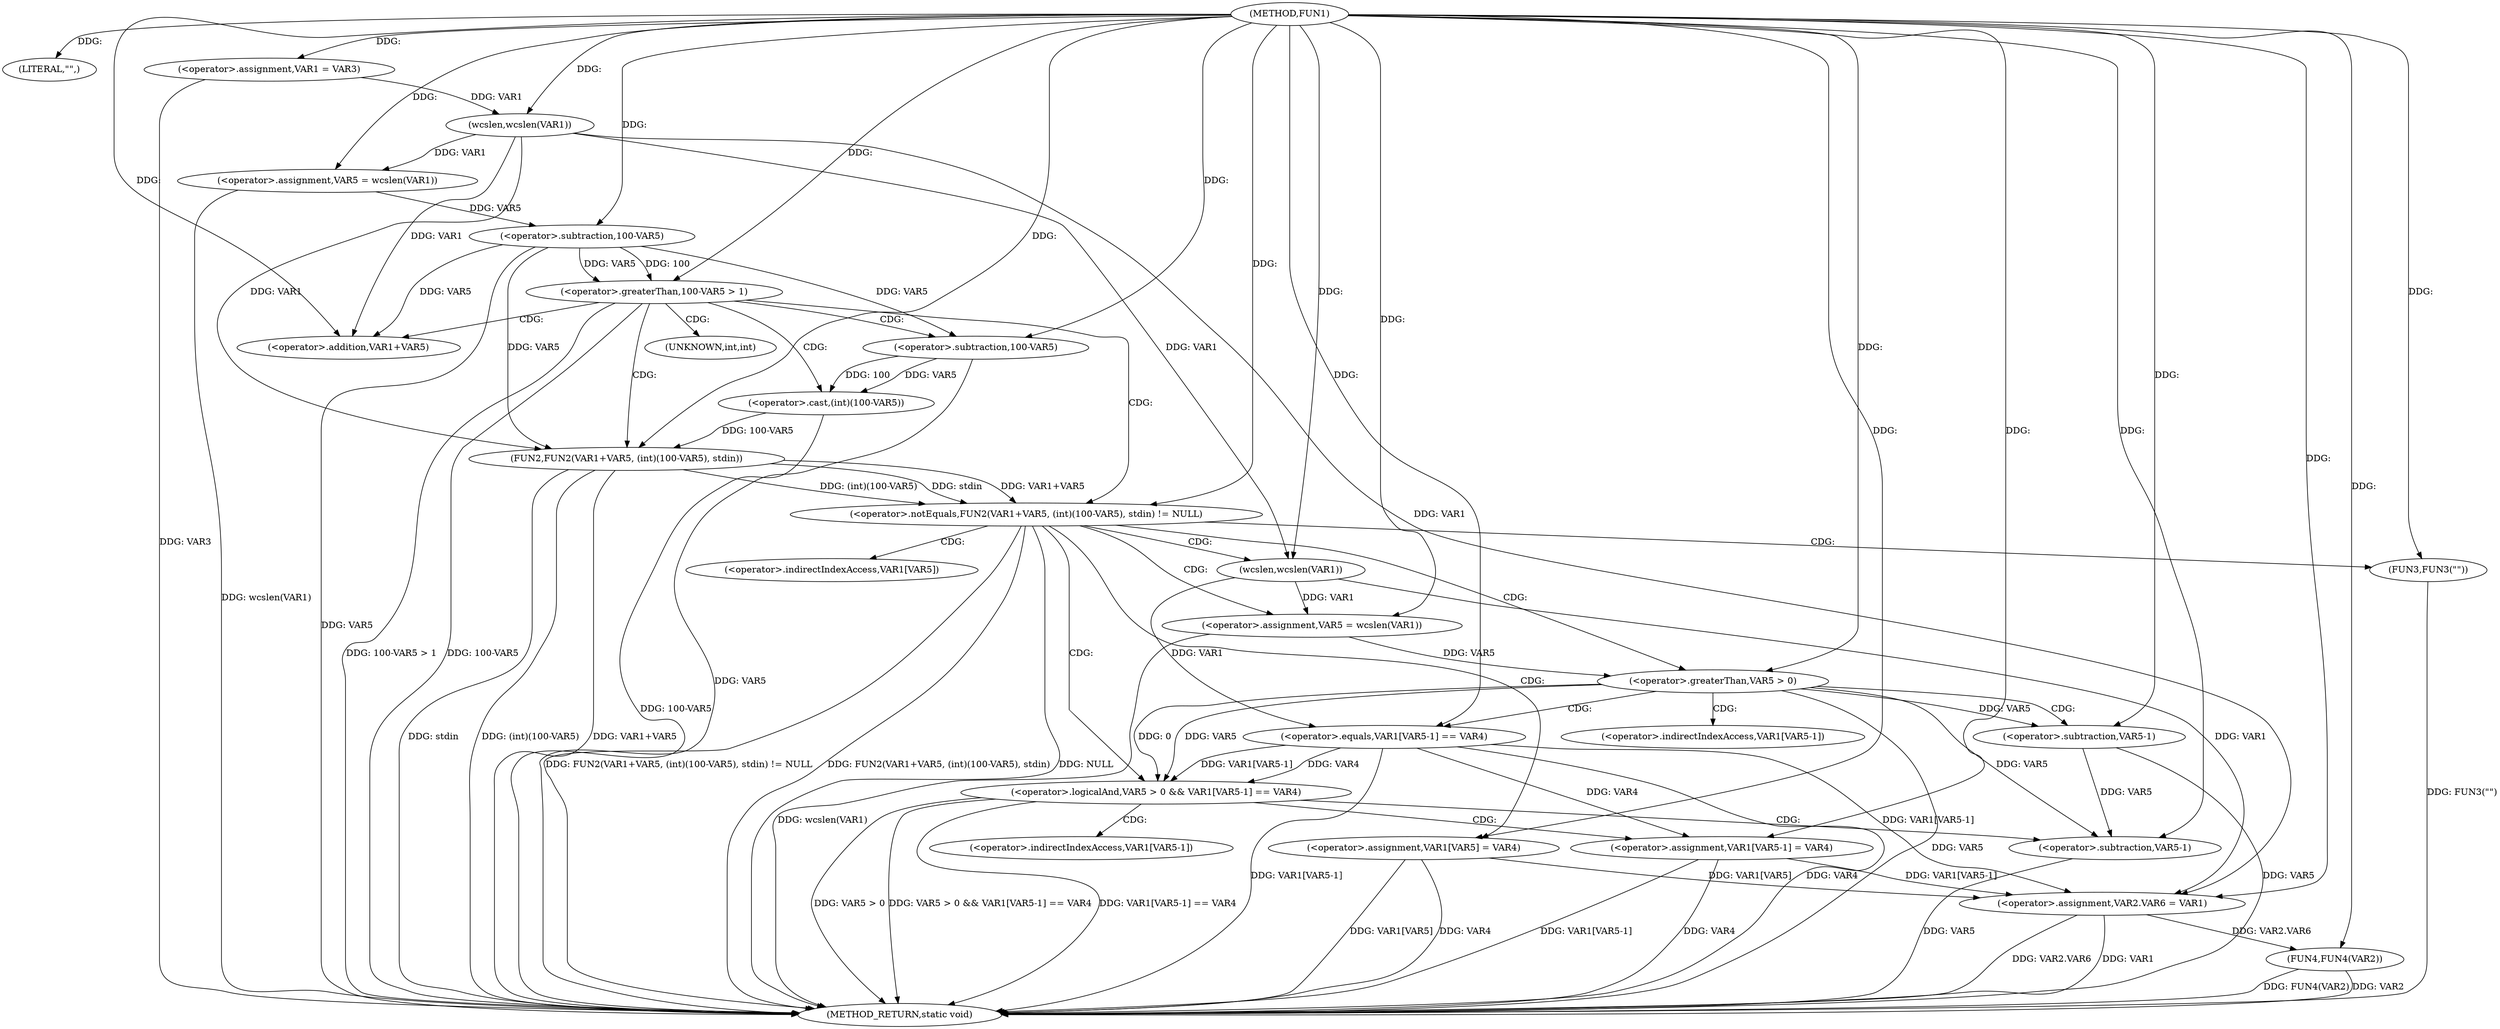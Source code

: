 digraph FUN1 {  
"1000100" [label = "(METHOD,FUN1)" ]
"1000175" [label = "(METHOD_RETURN,static void)" ]
"1000104" [label = "(LITERAL,\"\",)" ]
"1000105" [label = "(<operator>.assignment,VAR1 = VAR3)" ]
"1000110" [label = "(<operator>.assignment,VAR5 = wcslen(VAR1))" ]
"1000112" [label = "(wcslen,wcslen(VAR1))" ]
"1000115" [label = "(<operator>.greaterThan,100-VAR5 > 1)" ]
"1000116" [label = "(<operator>.subtraction,100-VAR5)" ]
"1000122" [label = "(<operator>.notEquals,FUN2(VAR1+VAR5, (int)(100-VAR5), stdin) != NULL)" ]
"1000123" [label = "(FUN2,FUN2(VAR1+VAR5, (int)(100-VAR5), stdin))" ]
"1000124" [label = "(<operator>.addition,VAR1+VAR5)" ]
"1000127" [label = "(<operator>.cast,(int)(100-VAR5))" ]
"1000129" [label = "(<operator>.subtraction,100-VAR5)" ]
"1000135" [label = "(<operator>.assignment,VAR5 = wcslen(VAR1))" ]
"1000137" [label = "(wcslen,wcslen(VAR1))" ]
"1000140" [label = "(<operator>.logicalAnd,VAR5 > 0 && VAR1[VAR5-1] == VAR4)" ]
"1000141" [label = "(<operator>.greaterThan,VAR5 > 0)" ]
"1000144" [label = "(<operator>.equals,VAR1[VAR5-1] == VAR4)" ]
"1000147" [label = "(<operator>.subtraction,VAR5-1)" ]
"1000152" [label = "(<operator>.assignment,VAR1[VAR5-1] = VAR4)" ]
"1000155" [label = "(<operator>.subtraction,VAR5-1)" ]
"1000161" [label = "(FUN3,FUN3(\"\"))" ]
"1000163" [label = "(<operator>.assignment,VAR1[VAR5] = VAR4)" ]
"1000168" [label = "(<operator>.assignment,VAR2.VAR6 = VAR1)" ]
"1000173" [label = "(FUN4,FUN4(VAR2))" ]
"1000128" [label = "(UNKNOWN,int,int)" ]
"1000145" [label = "(<operator>.indirectIndexAccess,VAR1[VAR5-1])" ]
"1000153" [label = "(<operator>.indirectIndexAccess,VAR1[VAR5-1])" ]
"1000164" [label = "(<operator>.indirectIndexAccess,VAR1[VAR5])" ]
  "1000105" -> "1000175"  [ label = "DDG: VAR3"] 
  "1000168" -> "1000175"  [ label = "DDG: VAR2.VAR6"] 
  "1000115" -> "1000175"  [ label = "DDG: 100-VAR5 > 1"] 
  "1000147" -> "1000175"  [ label = "DDG: VAR5"] 
  "1000116" -> "1000175"  [ label = "DDG: VAR5"] 
  "1000144" -> "1000175"  [ label = "DDG: VAR4"] 
  "1000155" -> "1000175"  [ label = "DDG: VAR5"] 
  "1000163" -> "1000175"  [ label = "DDG: VAR1[VAR5]"] 
  "1000168" -> "1000175"  [ label = "DDG: VAR1"] 
  "1000141" -> "1000175"  [ label = "DDG: VAR5"] 
  "1000122" -> "1000175"  [ label = "DDG: FUN2(VAR1+VAR5, (int)(100-VAR5), stdin)"] 
  "1000123" -> "1000175"  [ label = "DDG: stdin"] 
  "1000140" -> "1000175"  [ label = "DDG: VAR5 > 0"] 
  "1000140" -> "1000175"  [ label = "DDG: VAR5 > 0 && VAR1[VAR5-1] == VAR4"] 
  "1000127" -> "1000175"  [ label = "DDG: 100-VAR5"] 
  "1000152" -> "1000175"  [ label = "DDG: VAR4"] 
  "1000140" -> "1000175"  [ label = "DDG: VAR1[VAR5-1] == VAR4"] 
  "1000163" -> "1000175"  [ label = "DDG: VAR4"] 
  "1000123" -> "1000175"  [ label = "DDG: (int)(100-VAR5)"] 
  "1000152" -> "1000175"  [ label = "DDG: VAR1[VAR5-1]"] 
  "1000122" -> "1000175"  [ label = "DDG: NULL"] 
  "1000110" -> "1000175"  [ label = "DDG: wcslen(VAR1)"] 
  "1000173" -> "1000175"  [ label = "DDG: FUN4(VAR2)"] 
  "1000122" -> "1000175"  [ label = "DDG: FUN2(VAR1+VAR5, (int)(100-VAR5), stdin) != NULL"] 
  "1000144" -> "1000175"  [ label = "DDG: VAR1[VAR5-1]"] 
  "1000161" -> "1000175"  [ label = "DDG: FUN3(\"\")"] 
  "1000115" -> "1000175"  [ label = "DDG: 100-VAR5"] 
  "1000173" -> "1000175"  [ label = "DDG: VAR2"] 
  "1000135" -> "1000175"  [ label = "DDG: wcslen(VAR1)"] 
  "1000129" -> "1000175"  [ label = "DDG: VAR5"] 
  "1000123" -> "1000175"  [ label = "DDG: VAR1+VAR5"] 
  "1000100" -> "1000104"  [ label = "DDG: "] 
  "1000100" -> "1000105"  [ label = "DDG: "] 
  "1000112" -> "1000110"  [ label = "DDG: VAR1"] 
  "1000100" -> "1000110"  [ label = "DDG: "] 
  "1000105" -> "1000112"  [ label = "DDG: VAR1"] 
  "1000100" -> "1000112"  [ label = "DDG: "] 
  "1000116" -> "1000115"  [ label = "DDG: 100"] 
  "1000116" -> "1000115"  [ label = "DDG: VAR5"] 
  "1000100" -> "1000116"  [ label = "DDG: "] 
  "1000110" -> "1000116"  [ label = "DDG: VAR5"] 
  "1000100" -> "1000115"  [ label = "DDG: "] 
  "1000123" -> "1000122"  [ label = "DDG: VAR1+VAR5"] 
  "1000123" -> "1000122"  [ label = "DDG: (int)(100-VAR5)"] 
  "1000123" -> "1000122"  [ label = "DDG: stdin"] 
  "1000112" -> "1000123"  [ label = "DDG: VAR1"] 
  "1000100" -> "1000123"  [ label = "DDG: "] 
  "1000116" -> "1000123"  [ label = "DDG: VAR5"] 
  "1000112" -> "1000124"  [ label = "DDG: VAR1"] 
  "1000100" -> "1000124"  [ label = "DDG: "] 
  "1000116" -> "1000124"  [ label = "DDG: VAR5"] 
  "1000127" -> "1000123"  [ label = "DDG: 100-VAR5"] 
  "1000129" -> "1000127"  [ label = "DDG: 100"] 
  "1000129" -> "1000127"  [ label = "DDG: VAR5"] 
  "1000100" -> "1000129"  [ label = "DDG: "] 
  "1000116" -> "1000129"  [ label = "DDG: VAR5"] 
  "1000100" -> "1000122"  [ label = "DDG: "] 
  "1000137" -> "1000135"  [ label = "DDG: VAR1"] 
  "1000100" -> "1000135"  [ label = "DDG: "] 
  "1000100" -> "1000137"  [ label = "DDG: "] 
  "1000112" -> "1000137"  [ label = "DDG: VAR1"] 
  "1000141" -> "1000140"  [ label = "DDG: VAR5"] 
  "1000141" -> "1000140"  [ label = "DDG: 0"] 
  "1000135" -> "1000141"  [ label = "DDG: VAR5"] 
  "1000100" -> "1000141"  [ label = "DDG: "] 
  "1000144" -> "1000140"  [ label = "DDG: VAR1[VAR5-1]"] 
  "1000144" -> "1000140"  [ label = "DDG: VAR4"] 
  "1000137" -> "1000144"  [ label = "DDG: VAR1"] 
  "1000141" -> "1000147"  [ label = "DDG: VAR5"] 
  "1000100" -> "1000147"  [ label = "DDG: "] 
  "1000100" -> "1000144"  [ label = "DDG: "] 
  "1000144" -> "1000152"  [ label = "DDG: VAR4"] 
  "1000100" -> "1000152"  [ label = "DDG: "] 
  "1000141" -> "1000155"  [ label = "DDG: VAR5"] 
  "1000147" -> "1000155"  [ label = "DDG: VAR5"] 
  "1000100" -> "1000155"  [ label = "DDG: "] 
  "1000100" -> "1000161"  [ label = "DDG: "] 
  "1000100" -> "1000163"  [ label = "DDG: "] 
  "1000163" -> "1000168"  [ label = "DDG: VAR1[VAR5]"] 
  "1000152" -> "1000168"  [ label = "DDG: VAR1[VAR5-1]"] 
  "1000112" -> "1000168"  [ label = "DDG: VAR1"] 
  "1000144" -> "1000168"  [ label = "DDG: VAR1[VAR5-1]"] 
  "1000137" -> "1000168"  [ label = "DDG: VAR1"] 
  "1000100" -> "1000168"  [ label = "DDG: "] 
  "1000168" -> "1000173"  [ label = "DDG: VAR2.VAR6"] 
  "1000100" -> "1000173"  [ label = "DDG: "] 
  "1000115" -> "1000127"  [ label = "CDG: "] 
  "1000115" -> "1000128"  [ label = "CDG: "] 
  "1000115" -> "1000129"  [ label = "CDG: "] 
  "1000115" -> "1000123"  [ label = "CDG: "] 
  "1000115" -> "1000124"  [ label = "CDG: "] 
  "1000115" -> "1000122"  [ label = "CDG: "] 
  "1000122" -> "1000163"  [ label = "CDG: "] 
  "1000122" -> "1000164"  [ label = "CDG: "] 
  "1000122" -> "1000137"  [ label = "CDG: "] 
  "1000122" -> "1000141"  [ label = "CDG: "] 
  "1000122" -> "1000161"  [ label = "CDG: "] 
  "1000122" -> "1000135"  [ label = "CDG: "] 
  "1000122" -> "1000140"  [ label = "CDG: "] 
  "1000140" -> "1000153"  [ label = "CDG: "] 
  "1000140" -> "1000155"  [ label = "CDG: "] 
  "1000140" -> "1000152"  [ label = "CDG: "] 
  "1000141" -> "1000147"  [ label = "CDG: "] 
  "1000141" -> "1000145"  [ label = "CDG: "] 
  "1000141" -> "1000144"  [ label = "CDG: "] 
}
